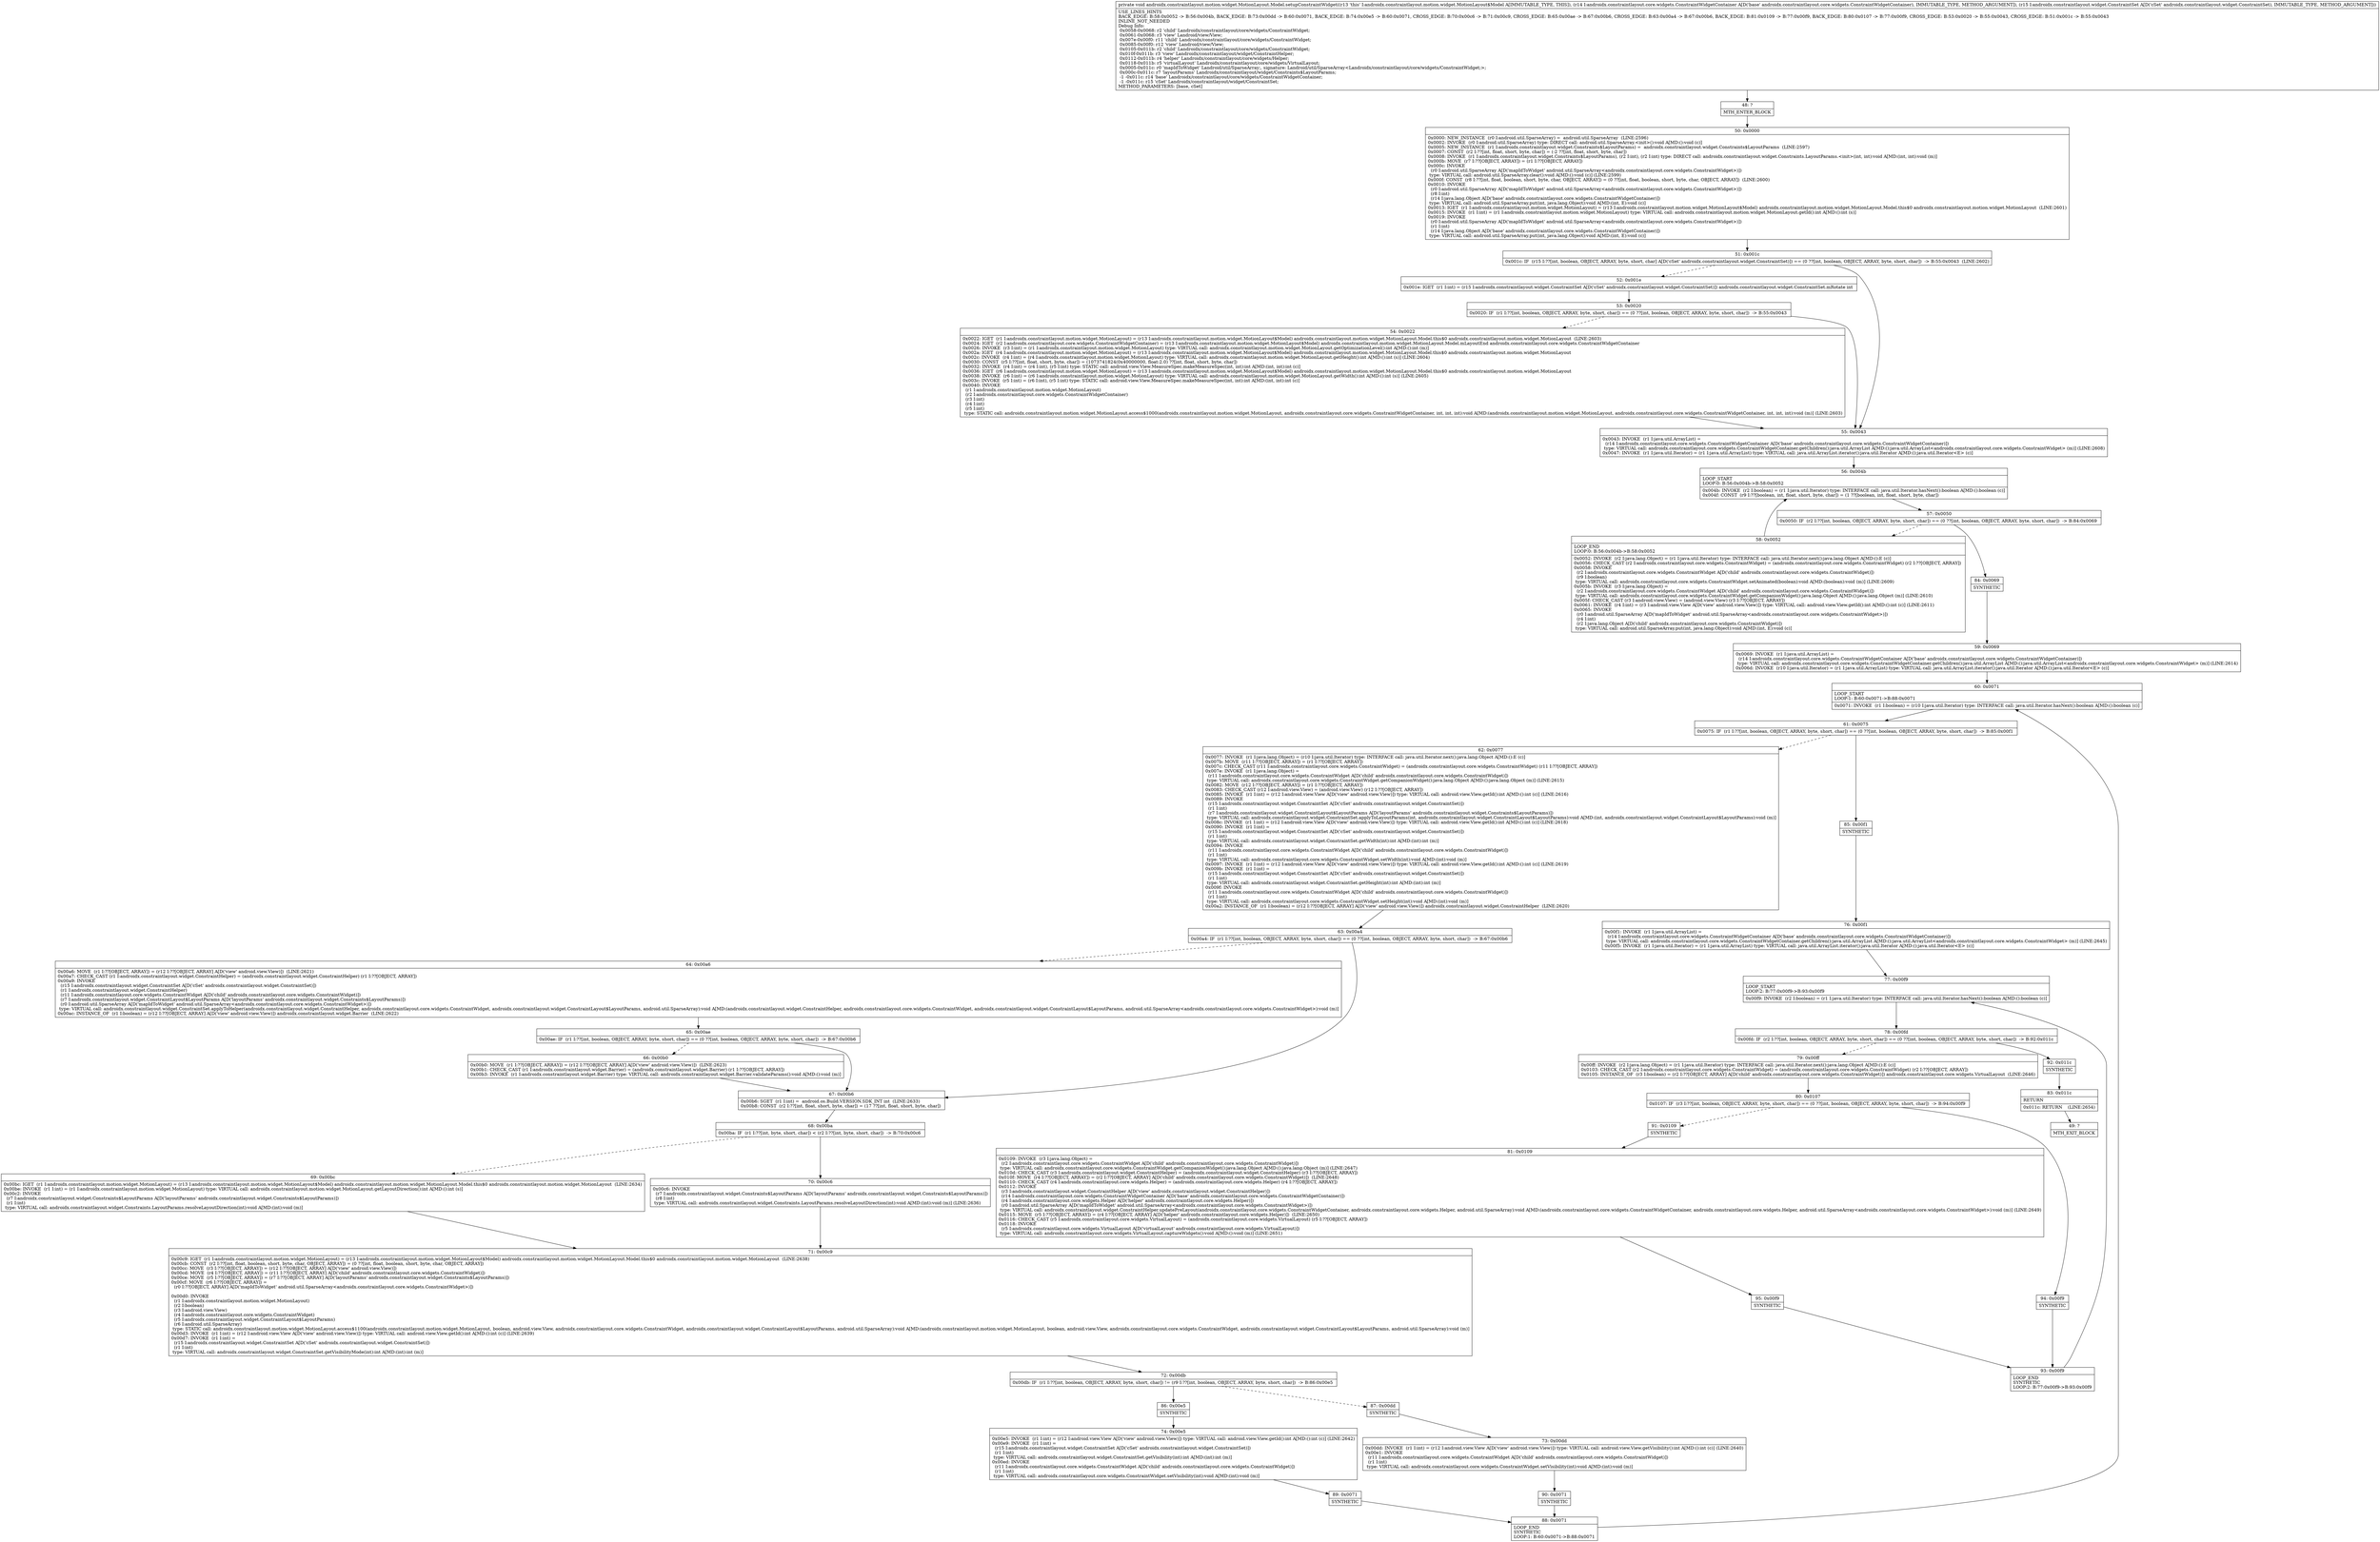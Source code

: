 digraph "CFG forandroidx.constraintlayout.motion.widget.MotionLayout.Model.setupConstraintWidget(Landroidx\/constraintlayout\/core\/widgets\/ConstraintWidgetContainer;Landroidx\/constraintlayout\/widget\/ConstraintSet;)V" {
Node_48 [shape=record,label="{48\:\ ?|MTH_ENTER_BLOCK\l}"];
Node_50 [shape=record,label="{50\:\ 0x0000|0x0000: NEW_INSTANCE  (r0 I:android.util.SparseArray) =  android.util.SparseArray  (LINE:2596)\l0x0002: INVOKE  (r0 I:android.util.SparseArray) type: DIRECT call: android.util.SparseArray.\<init\>():void A[MD:():void (c)]\l0x0005: NEW_INSTANCE  (r1 I:androidx.constraintlayout.widget.Constraints$LayoutParams) =  androidx.constraintlayout.widget.Constraints$LayoutParams  (LINE:2597)\l0x0007: CONST  (r2 I:??[int, float, short, byte, char]) = (\-2 ??[int, float, short, byte, char]) \l0x0008: INVOKE  (r1 I:androidx.constraintlayout.widget.Constraints$LayoutParams), (r2 I:int), (r2 I:int) type: DIRECT call: androidx.constraintlayout.widget.Constraints.LayoutParams.\<init\>(int, int):void A[MD:(int, int):void (m)]\l0x000b: MOVE  (r7 I:??[OBJECT, ARRAY]) = (r1 I:??[OBJECT, ARRAY]) \l0x000c: INVOKE  \l  (r0 I:android.util.SparseArray A[D('mapIdToWidget' android.util.SparseArray\<androidx.constraintlayout.core.widgets.ConstraintWidget\>)])\l type: VIRTUAL call: android.util.SparseArray.clear():void A[MD:():void (c)] (LINE:2599)\l0x000f: CONST  (r8 I:??[int, float, boolean, short, byte, char, OBJECT, ARRAY]) = (0 ??[int, float, boolean, short, byte, char, OBJECT, ARRAY])  (LINE:2600)\l0x0010: INVOKE  \l  (r0 I:android.util.SparseArray A[D('mapIdToWidget' android.util.SparseArray\<androidx.constraintlayout.core.widgets.ConstraintWidget\>)])\l  (r8 I:int)\l  (r14 I:java.lang.Object A[D('base' androidx.constraintlayout.core.widgets.ConstraintWidgetContainer)])\l type: VIRTUAL call: android.util.SparseArray.put(int, java.lang.Object):void A[MD:(int, E):void (c)]\l0x0013: IGET  (r1 I:androidx.constraintlayout.motion.widget.MotionLayout) = (r13 I:androidx.constraintlayout.motion.widget.MotionLayout$Model) androidx.constraintlayout.motion.widget.MotionLayout.Model.this$0 androidx.constraintlayout.motion.widget.MotionLayout  (LINE:2601)\l0x0015: INVOKE  (r1 I:int) = (r1 I:androidx.constraintlayout.motion.widget.MotionLayout) type: VIRTUAL call: androidx.constraintlayout.motion.widget.MotionLayout.getId():int A[MD:():int (s)]\l0x0019: INVOKE  \l  (r0 I:android.util.SparseArray A[D('mapIdToWidget' android.util.SparseArray\<androidx.constraintlayout.core.widgets.ConstraintWidget\>)])\l  (r1 I:int)\l  (r14 I:java.lang.Object A[D('base' androidx.constraintlayout.core.widgets.ConstraintWidgetContainer)])\l type: VIRTUAL call: android.util.SparseArray.put(int, java.lang.Object):void A[MD:(int, E):void (c)]\l}"];
Node_51 [shape=record,label="{51\:\ 0x001c|0x001c: IF  (r15 I:??[int, boolean, OBJECT, ARRAY, byte, short, char] A[D('cSet' androidx.constraintlayout.widget.ConstraintSet)]) == (0 ??[int, boolean, OBJECT, ARRAY, byte, short, char])  \-\> B:55:0x0043  (LINE:2602)\l}"];
Node_52 [shape=record,label="{52\:\ 0x001e|0x001e: IGET  (r1 I:int) = (r15 I:androidx.constraintlayout.widget.ConstraintSet A[D('cSet' androidx.constraintlayout.widget.ConstraintSet)]) androidx.constraintlayout.widget.ConstraintSet.mRotate int \l}"];
Node_53 [shape=record,label="{53\:\ 0x0020|0x0020: IF  (r1 I:??[int, boolean, OBJECT, ARRAY, byte, short, char]) == (0 ??[int, boolean, OBJECT, ARRAY, byte, short, char])  \-\> B:55:0x0043 \l}"];
Node_54 [shape=record,label="{54\:\ 0x0022|0x0022: IGET  (r1 I:androidx.constraintlayout.motion.widget.MotionLayout) = (r13 I:androidx.constraintlayout.motion.widget.MotionLayout$Model) androidx.constraintlayout.motion.widget.MotionLayout.Model.this$0 androidx.constraintlayout.motion.widget.MotionLayout  (LINE:2603)\l0x0024: IGET  (r2 I:androidx.constraintlayout.core.widgets.ConstraintWidgetContainer) = (r13 I:androidx.constraintlayout.motion.widget.MotionLayout$Model) androidx.constraintlayout.motion.widget.MotionLayout.Model.mLayoutEnd androidx.constraintlayout.core.widgets.ConstraintWidgetContainer \l0x0026: INVOKE  (r3 I:int) = (r1 I:androidx.constraintlayout.motion.widget.MotionLayout) type: VIRTUAL call: androidx.constraintlayout.motion.widget.MotionLayout.getOptimizationLevel():int A[MD:():int (m)]\l0x002a: IGET  (r4 I:androidx.constraintlayout.motion.widget.MotionLayout) = (r13 I:androidx.constraintlayout.motion.widget.MotionLayout$Model) androidx.constraintlayout.motion.widget.MotionLayout.Model.this$0 androidx.constraintlayout.motion.widget.MotionLayout \l0x002c: INVOKE  (r4 I:int) = (r4 I:androidx.constraintlayout.motion.widget.MotionLayout) type: VIRTUAL call: androidx.constraintlayout.motion.widget.MotionLayout.getHeight():int A[MD:():int (s)] (LINE:2604)\l0x0030: CONST  (r5 I:??[int, float, short, byte, char]) = (1073741824(0x40000000, float:2.0) ??[int, float, short, byte, char]) \l0x0032: INVOKE  (r4 I:int) = (r4 I:int), (r5 I:int) type: STATIC call: android.view.View.MeasureSpec.makeMeasureSpec(int, int):int A[MD:(int, int):int (c)]\l0x0036: IGET  (r6 I:androidx.constraintlayout.motion.widget.MotionLayout) = (r13 I:androidx.constraintlayout.motion.widget.MotionLayout$Model) androidx.constraintlayout.motion.widget.MotionLayout.Model.this$0 androidx.constraintlayout.motion.widget.MotionLayout \l0x0038: INVOKE  (r6 I:int) = (r6 I:androidx.constraintlayout.motion.widget.MotionLayout) type: VIRTUAL call: androidx.constraintlayout.motion.widget.MotionLayout.getWidth():int A[MD:():int (s)] (LINE:2605)\l0x003c: INVOKE  (r5 I:int) = (r6 I:int), (r5 I:int) type: STATIC call: android.view.View.MeasureSpec.makeMeasureSpec(int, int):int A[MD:(int, int):int (c)]\l0x0040: INVOKE  \l  (r1 I:androidx.constraintlayout.motion.widget.MotionLayout)\l  (r2 I:androidx.constraintlayout.core.widgets.ConstraintWidgetContainer)\l  (r3 I:int)\l  (r4 I:int)\l  (r5 I:int)\l type: STATIC call: androidx.constraintlayout.motion.widget.MotionLayout.access$1000(androidx.constraintlayout.motion.widget.MotionLayout, androidx.constraintlayout.core.widgets.ConstraintWidgetContainer, int, int, int):void A[MD:(androidx.constraintlayout.motion.widget.MotionLayout, androidx.constraintlayout.core.widgets.ConstraintWidgetContainer, int, int, int):void (m)] (LINE:2603)\l}"];
Node_55 [shape=record,label="{55\:\ 0x0043|0x0043: INVOKE  (r1 I:java.util.ArrayList) = \l  (r14 I:androidx.constraintlayout.core.widgets.ConstraintWidgetContainer A[D('base' androidx.constraintlayout.core.widgets.ConstraintWidgetContainer)])\l type: VIRTUAL call: androidx.constraintlayout.core.widgets.ConstraintWidgetContainer.getChildren():java.util.ArrayList A[MD:():java.util.ArrayList\<androidx.constraintlayout.core.widgets.ConstraintWidget\> (m)] (LINE:2608)\l0x0047: INVOKE  (r1 I:java.util.Iterator) = (r1 I:java.util.ArrayList) type: VIRTUAL call: java.util.ArrayList.iterator():java.util.Iterator A[MD:():java.util.Iterator\<E\> (c)]\l}"];
Node_56 [shape=record,label="{56\:\ 0x004b|LOOP_START\lLOOP:0: B:56:0x004b\-\>B:58:0x0052\l|0x004b: INVOKE  (r2 I:boolean) = (r1 I:java.util.Iterator) type: INTERFACE call: java.util.Iterator.hasNext():boolean A[MD:():boolean (c)]\l0x004f: CONST  (r9 I:??[boolean, int, float, short, byte, char]) = (1 ??[boolean, int, float, short, byte, char]) \l}"];
Node_57 [shape=record,label="{57\:\ 0x0050|0x0050: IF  (r2 I:??[int, boolean, OBJECT, ARRAY, byte, short, char]) == (0 ??[int, boolean, OBJECT, ARRAY, byte, short, char])  \-\> B:84:0x0069 \l}"];
Node_58 [shape=record,label="{58\:\ 0x0052|LOOP_END\lLOOP:0: B:56:0x004b\-\>B:58:0x0052\l|0x0052: INVOKE  (r2 I:java.lang.Object) = (r1 I:java.util.Iterator) type: INTERFACE call: java.util.Iterator.next():java.lang.Object A[MD:():E (c)]\l0x0056: CHECK_CAST (r2 I:androidx.constraintlayout.core.widgets.ConstraintWidget) = (androidx.constraintlayout.core.widgets.ConstraintWidget) (r2 I:??[OBJECT, ARRAY]) \l0x0058: INVOKE  \l  (r2 I:androidx.constraintlayout.core.widgets.ConstraintWidget A[D('child' androidx.constraintlayout.core.widgets.ConstraintWidget)])\l  (r9 I:boolean)\l type: VIRTUAL call: androidx.constraintlayout.core.widgets.ConstraintWidget.setAnimated(boolean):void A[MD:(boolean):void (m)] (LINE:2609)\l0x005b: INVOKE  (r3 I:java.lang.Object) = \l  (r2 I:androidx.constraintlayout.core.widgets.ConstraintWidget A[D('child' androidx.constraintlayout.core.widgets.ConstraintWidget)])\l type: VIRTUAL call: androidx.constraintlayout.core.widgets.ConstraintWidget.getCompanionWidget():java.lang.Object A[MD:():java.lang.Object (m)] (LINE:2610)\l0x005f: CHECK_CAST (r3 I:android.view.View) = (android.view.View) (r3 I:??[OBJECT, ARRAY]) \l0x0061: INVOKE  (r4 I:int) = (r3 I:android.view.View A[D('view' android.view.View)]) type: VIRTUAL call: android.view.View.getId():int A[MD:():int (c)] (LINE:2611)\l0x0065: INVOKE  \l  (r0 I:android.util.SparseArray A[D('mapIdToWidget' android.util.SparseArray\<androidx.constraintlayout.core.widgets.ConstraintWidget\>)])\l  (r4 I:int)\l  (r2 I:java.lang.Object A[D('child' androidx.constraintlayout.core.widgets.ConstraintWidget)])\l type: VIRTUAL call: android.util.SparseArray.put(int, java.lang.Object):void A[MD:(int, E):void (c)]\l}"];
Node_84 [shape=record,label="{84\:\ 0x0069|SYNTHETIC\l}"];
Node_59 [shape=record,label="{59\:\ 0x0069|0x0069: INVOKE  (r1 I:java.util.ArrayList) = \l  (r14 I:androidx.constraintlayout.core.widgets.ConstraintWidgetContainer A[D('base' androidx.constraintlayout.core.widgets.ConstraintWidgetContainer)])\l type: VIRTUAL call: androidx.constraintlayout.core.widgets.ConstraintWidgetContainer.getChildren():java.util.ArrayList A[MD:():java.util.ArrayList\<androidx.constraintlayout.core.widgets.ConstraintWidget\> (m)] (LINE:2614)\l0x006d: INVOKE  (r10 I:java.util.Iterator) = (r1 I:java.util.ArrayList) type: VIRTUAL call: java.util.ArrayList.iterator():java.util.Iterator A[MD:():java.util.Iterator\<E\> (c)]\l}"];
Node_60 [shape=record,label="{60\:\ 0x0071|LOOP_START\lLOOP:1: B:60:0x0071\-\>B:88:0x0071\l|0x0071: INVOKE  (r1 I:boolean) = (r10 I:java.util.Iterator) type: INTERFACE call: java.util.Iterator.hasNext():boolean A[MD:():boolean (c)]\l}"];
Node_61 [shape=record,label="{61\:\ 0x0075|0x0075: IF  (r1 I:??[int, boolean, OBJECT, ARRAY, byte, short, char]) == (0 ??[int, boolean, OBJECT, ARRAY, byte, short, char])  \-\> B:85:0x00f1 \l}"];
Node_62 [shape=record,label="{62\:\ 0x0077|0x0077: INVOKE  (r1 I:java.lang.Object) = (r10 I:java.util.Iterator) type: INTERFACE call: java.util.Iterator.next():java.lang.Object A[MD:():E (c)]\l0x007b: MOVE  (r11 I:??[OBJECT, ARRAY]) = (r1 I:??[OBJECT, ARRAY]) \l0x007c: CHECK_CAST (r11 I:androidx.constraintlayout.core.widgets.ConstraintWidget) = (androidx.constraintlayout.core.widgets.ConstraintWidget) (r11 I:??[OBJECT, ARRAY]) \l0x007e: INVOKE  (r1 I:java.lang.Object) = \l  (r11 I:androidx.constraintlayout.core.widgets.ConstraintWidget A[D('child' androidx.constraintlayout.core.widgets.ConstraintWidget)])\l type: VIRTUAL call: androidx.constraintlayout.core.widgets.ConstraintWidget.getCompanionWidget():java.lang.Object A[MD:():java.lang.Object (m)] (LINE:2615)\l0x0082: MOVE  (r12 I:??[OBJECT, ARRAY]) = (r1 I:??[OBJECT, ARRAY]) \l0x0083: CHECK_CAST (r12 I:android.view.View) = (android.view.View) (r12 I:??[OBJECT, ARRAY]) \l0x0085: INVOKE  (r1 I:int) = (r12 I:android.view.View A[D('view' android.view.View)]) type: VIRTUAL call: android.view.View.getId():int A[MD:():int (c)] (LINE:2616)\l0x0089: INVOKE  \l  (r15 I:androidx.constraintlayout.widget.ConstraintSet A[D('cSet' androidx.constraintlayout.widget.ConstraintSet)])\l  (r1 I:int)\l  (r7 I:androidx.constraintlayout.widget.ConstraintLayout$LayoutParams A[D('layoutParams' androidx.constraintlayout.widget.Constraints$LayoutParams)])\l type: VIRTUAL call: androidx.constraintlayout.widget.ConstraintSet.applyToLayoutParams(int, androidx.constraintlayout.widget.ConstraintLayout$LayoutParams):void A[MD:(int, androidx.constraintlayout.widget.ConstraintLayout$LayoutParams):void (m)]\l0x008c: INVOKE  (r1 I:int) = (r12 I:android.view.View A[D('view' android.view.View)]) type: VIRTUAL call: android.view.View.getId():int A[MD:():int (c)] (LINE:2618)\l0x0090: INVOKE  (r1 I:int) = \l  (r15 I:androidx.constraintlayout.widget.ConstraintSet A[D('cSet' androidx.constraintlayout.widget.ConstraintSet)])\l  (r1 I:int)\l type: VIRTUAL call: androidx.constraintlayout.widget.ConstraintSet.getWidth(int):int A[MD:(int):int (m)]\l0x0094: INVOKE  \l  (r11 I:androidx.constraintlayout.core.widgets.ConstraintWidget A[D('child' androidx.constraintlayout.core.widgets.ConstraintWidget)])\l  (r1 I:int)\l type: VIRTUAL call: androidx.constraintlayout.core.widgets.ConstraintWidget.setWidth(int):void A[MD:(int):void (m)]\l0x0097: INVOKE  (r1 I:int) = (r12 I:android.view.View A[D('view' android.view.View)]) type: VIRTUAL call: android.view.View.getId():int A[MD:():int (c)] (LINE:2619)\l0x009b: INVOKE  (r1 I:int) = \l  (r15 I:androidx.constraintlayout.widget.ConstraintSet A[D('cSet' androidx.constraintlayout.widget.ConstraintSet)])\l  (r1 I:int)\l type: VIRTUAL call: androidx.constraintlayout.widget.ConstraintSet.getHeight(int):int A[MD:(int):int (m)]\l0x009f: INVOKE  \l  (r11 I:androidx.constraintlayout.core.widgets.ConstraintWidget A[D('child' androidx.constraintlayout.core.widgets.ConstraintWidget)])\l  (r1 I:int)\l type: VIRTUAL call: androidx.constraintlayout.core.widgets.ConstraintWidget.setHeight(int):void A[MD:(int):void (m)]\l0x00a2: INSTANCE_OF  (r1 I:boolean) = (r12 I:??[OBJECT, ARRAY] A[D('view' android.view.View)]) androidx.constraintlayout.widget.ConstraintHelper  (LINE:2620)\l}"];
Node_63 [shape=record,label="{63\:\ 0x00a4|0x00a4: IF  (r1 I:??[int, boolean, OBJECT, ARRAY, byte, short, char]) == (0 ??[int, boolean, OBJECT, ARRAY, byte, short, char])  \-\> B:67:0x00b6 \l}"];
Node_64 [shape=record,label="{64\:\ 0x00a6|0x00a6: MOVE  (r1 I:??[OBJECT, ARRAY]) = (r12 I:??[OBJECT, ARRAY] A[D('view' android.view.View)])  (LINE:2621)\l0x00a7: CHECK_CAST (r1 I:androidx.constraintlayout.widget.ConstraintHelper) = (androidx.constraintlayout.widget.ConstraintHelper) (r1 I:??[OBJECT, ARRAY]) \l0x00a9: INVOKE  \l  (r15 I:androidx.constraintlayout.widget.ConstraintSet A[D('cSet' androidx.constraintlayout.widget.ConstraintSet)])\l  (r1 I:androidx.constraintlayout.widget.ConstraintHelper)\l  (r11 I:androidx.constraintlayout.core.widgets.ConstraintWidget A[D('child' androidx.constraintlayout.core.widgets.ConstraintWidget)])\l  (r7 I:androidx.constraintlayout.widget.ConstraintLayout$LayoutParams A[D('layoutParams' androidx.constraintlayout.widget.Constraints$LayoutParams)])\l  (r0 I:android.util.SparseArray A[D('mapIdToWidget' android.util.SparseArray\<androidx.constraintlayout.core.widgets.ConstraintWidget\>)])\l type: VIRTUAL call: androidx.constraintlayout.widget.ConstraintSet.applyToHelper(androidx.constraintlayout.widget.ConstraintHelper, androidx.constraintlayout.core.widgets.ConstraintWidget, androidx.constraintlayout.widget.ConstraintLayout$LayoutParams, android.util.SparseArray):void A[MD:(androidx.constraintlayout.widget.ConstraintHelper, androidx.constraintlayout.core.widgets.ConstraintWidget, androidx.constraintlayout.widget.ConstraintLayout$LayoutParams, android.util.SparseArray\<androidx.constraintlayout.core.widgets.ConstraintWidget\>):void (m)]\l0x00ac: INSTANCE_OF  (r1 I:boolean) = (r12 I:??[OBJECT, ARRAY] A[D('view' android.view.View)]) androidx.constraintlayout.widget.Barrier  (LINE:2622)\l}"];
Node_65 [shape=record,label="{65\:\ 0x00ae|0x00ae: IF  (r1 I:??[int, boolean, OBJECT, ARRAY, byte, short, char]) == (0 ??[int, boolean, OBJECT, ARRAY, byte, short, char])  \-\> B:67:0x00b6 \l}"];
Node_66 [shape=record,label="{66\:\ 0x00b0|0x00b0: MOVE  (r1 I:??[OBJECT, ARRAY]) = (r12 I:??[OBJECT, ARRAY] A[D('view' android.view.View)])  (LINE:2623)\l0x00b1: CHECK_CAST (r1 I:androidx.constraintlayout.widget.Barrier) = (androidx.constraintlayout.widget.Barrier) (r1 I:??[OBJECT, ARRAY]) \l0x00b3: INVOKE  (r1 I:androidx.constraintlayout.widget.Barrier) type: VIRTUAL call: androidx.constraintlayout.widget.Barrier.validateParams():void A[MD:():void (m)]\l}"];
Node_67 [shape=record,label="{67\:\ 0x00b6|0x00b6: SGET  (r1 I:int) =  android.os.Build.VERSION.SDK_INT int  (LINE:2633)\l0x00b8: CONST  (r2 I:??[int, float, short, byte, char]) = (17 ??[int, float, short, byte, char]) \l}"];
Node_68 [shape=record,label="{68\:\ 0x00ba|0x00ba: IF  (r1 I:??[int, byte, short, char]) \< (r2 I:??[int, byte, short, char])  \-\> B:70:0x00c6 \l}"];
Node_69 [shape=record,label="{69\:\ 0x00bc|0x00bc: IGET  (r1 I:androidx.constraintlayout.motion.widget.MotionLayout) = (r13 I:androidx.constraintlayout.motion.widget.MotionLayout$Model) androidx.constraintlayout.motion.widget.MotionLayout.Model.this$0 androidx.constraintlayout.motion.widget.MotionLayout  (LINE:2634)\l0x00be: INVOKE  (r1 I:int) = (r1 I:androidx.constraintlayout.motion.widget.MotionLayout) type: VIRTUAL call: androidx.constraintlayout.motion.widget.MotionLayout.getLayoutDirection():int A[MD:():int (s)]\l0x00c2: INVOKE  \l  (r7 I:androidx.constraintlayout.widget.Constraints$LayoutParams A[D('layoutParams' androidx.constraintlayout.widget.Constraints$LayoutParams)])\l  (r1 I:int)\l type: VIRTUAL call: androidx.constraintlayout.widget.Constraints.LayoutParams.resolveLayoutDirection(int):void A[MD:(int):void (m)]\l}"];
Node_71 [shape=record,label="{71\:\ 0x00c9|0x00c9: IGET  (r1 I:androidx.constraintlayout.motion.widget.MotionLayout) = (r13 I:androidx.constraintlayout.motion.widget.MotionLayout$Model) androidx.constraintlayout.motion.widget.MotionLayout.Model.this$0 androidx.constraintlayout.motion.widget.MotionLayout  (LINE:2638)\l0x00cb: CONST  (r2 I:??[int, float, boolean, short, byte, char, OBJECT, ARRAY]) = (0 ??[int, float, boolean, short, byte, char, OBJECT, ARRAY]) \l0x00cc: MOVE  (r3 I:??[OBJECT, ARRAY]) = (r12 I:??[OBJECT, ARRAY] A[D('view' android.view.View)]) \l0x00cd: MOVE  (r4 I:??[OBJECT, ARRAY]) = (r11 I:??[OBJECT, ARRAY] A[D('child' androidx.constraintlayout.core.widgets.ConstraintWidget)]) \l0x00ce: MOVE  (r5 I:??[OBJECT, ARRAY]) = (r7 I:??[OBJECT, ARRAY] A[D('layoutParams' androidx.constraintlayout.widget.Constraints$LayoutParams)]) \l0x00cf: MOVE  (r6 I:??[OBJECT, ARRAY]) = \l  (r0 I:??[OBJECT, ARRAY] A[D('mapIdToWidget' android.util.SparseArray\<androidx.constraintlayout.core.widgets.ConstraintWidget\>)])\l \l0x00d0: INVOKE  \l  (r1 I:androidx.constraintlayout.motion.widget.MotionLayout)\l  (r2 I:boolean)\l  (r3 I:android.view.View)\l  (r4 I:androidx.constraintlayout.core.widgets.ConstraintWidget)\l  (r5 I:androidx.constraintlayout.widget.ConstraintLayout$LayoutParams)\l  (r6 I:android.util.SparseArray)\l type: STATIC call: androidx.constraintlayout.motion.widget.MotionLayout.access$1100(androidx.constraintlayout.motion.widget.MotionLayout, boolean, android.view.View, androidx.constraintlayout.core.widgets.ConstraintWidget, androidx.constraintlayout.widget.ConstraintLayout$LayoutParams, android.util.SparseArray):void A[MD:(androidx.constraintlayout.motion.widget.MotionLayout, boolean, android.view.View, androidx.constraintlayout.core.widgets.ConstraintWidget, androidx.constraintlayout.widget.ConstraintLayout$LayoutParams, android.util.SparseArray):void (m)]\l0x00d3: INVOKE  (r1 I:int) = (r12 I:android.view.View A[D('view' android.view.View)]) type: VIRTUAL call: android.view.View.getId():int A[MD:():int (c)] (LINE:2639)\l0x00d7: INVOKE  (r1 I:int) = \l  (r15 I:androidx.constraintlayout.widget.ConstraintSet A[D('cSet' androidx.constraintlayout.widget.ConstraintSet)])\l  (r1 I:int)\l type: VIRTUAL call: androidx.constraintlayout.widget.ConstraintSet.getVisibilityMode(int):int A[MD:(int):int (m)]\l}"];
Node_72 [shape=record,label="{72\:\ 0x00db|0x00db: IF  (r1 I:??[int, boolean, OBJECT, ARRAY, byte, short, char]) != (r9 I:??[int, boolean, OBJECT, ARRAY, byte, short, char])  \-\> B:86:0x00e5 \l}"];
Node_86 [shape=record,label="{86\:\ 0x00e5|SYNTHETIC\l}"];
Node_74 [shape=record,label="{74\:\ 0x00e5|0x00e5: INVOKE  (r1 I:int) = (r12 I:android.view.View A[D('view' android.view.View)]) type: VIRTUAL call: android.view.View.getId():int A[MD:():int (c)] (LINE:2642)\l0x00e9: INVOKE  (r1 I:int) = \l  (r15 I:androidx.constraintlayout.widget.ConstraintSet A[D('cSet' androidx.constraintlayout.widget.ConstraintSet)])\l  (r1 I:int)\l type: VIRTUAL call: androidx.constraintlayout.widget.ConstraintSet.getVisibility(int):int A[MD:(int):int (m)]\l0x00ed: INVOKE  \l  (r11 I:androidx.constraintlayout.core.widgets.ConstraintWidget A[D('child' androidx.constraintlayout.core.widgets.ConstraintWidget)])\l  (r1 I:int)\l type: VIRTUAL call: androidx.constraintlayout.core.widgets.ConstraintWidget.setVisibility(int):void A[MD:(int):void (m)]\l}"];
Node_89 [shape=record,label="{89\:\ 0x0071|SYNTHETIC\l}"];
Node_88 [shape=record,label="{88\:\ 0x0071|LOOP_END\lSYNTHETIC\lLOOP:1: B:60:0x0071\-\>B:88:0x0071\l}"];
Node_87 [shape=record,label="{87\:\ 0x00dd|SYNTHETIC\l}"];
Node_73 [shape=record,label="{73\:\ 0x00dd|0x00dd: INVOKE  (r1 I:int) = (r12 I:android.view.View A[D('view' android.view.View)]) type: VIRTUAL call: android.view.View.getVisibility():int A[MD:():int (c)] (LINE:2640)\l0x00e1: INVOKE  \l  (r11 I:androidx.constraintlayout.core.widgets.ConstraintWidget A[D('child' androidx.constraintlayout.core.widgets.ConstraintWidget)])\l  (r1 I:int)\l type: VIRTUAL call: androidx.constraintlayout.core.widgets.ConstraintWidget.setVisibility(int):void A[MD:(int):void (m)]\l}"];
Node_90 [shape=record,label="{90\:\ 0x0071|SYNTHETIC\l}"];
Node_70 [shape=record,label="{70\:\ 0x00c6|0x00c6: INVOKE  \l  (r7 I:androidx.constraintlayout.widget.Constraints$LayoutParams A[D('layoutParams' androidx.constraintlayout.widget.Constraints$LayoutParams)])\l  (r8 I:int)\l type: VIRTUAL call: androidx.constraintlayout.widget.Constraints.LayoutParams.resolveLayoutDirection(int):void A[MD:(int):void (m)] (LINE:2636)\l}"];
Node_85 [shape=record,label="{85\:\ 0x00f1|SYNTHETIC\l}"];
Node_76 [shape=record,label="{76\:\ 0x00f1|0x00f1: INVOKE  (r1 I:java.util.ArrayList) = \l  (r14 I:androidx.constraintlayout.core.widgets.ConstraintWidgetContainer A[D('base' androidx.constraintlayout.core.widgets.ConstraintWidgetContainer)])\l type: VIRTUAL call: androidx.constraintlayout.core.widgets.ConstraintWidgetContainer.getChildren():java.util.ArrayList A[MD:():java.util.ArrayList\<androidx.constraintlayout.core.widgets.ConstraintWidget\> (m)] (LINE:2645)\l0x00f5: INVOKE  (r1 I:java.util.Iterator) = (r1 I:java.util.ArrayList) type: VIRTUAL call: java.util.ArrayList.iterator():java.util.Iterator A[MD:():java.util.Iterator\<E\> (c)]\l}"];
Node_77 [shape=record,label="{77\:\ 0x00f9|LOOP_START\lLOOP:2: B:77:0x00f9\-\>B:93:0x00f9\l|0x00f9: INVOKE  (r2 I:boolean) = (r1 I:java.util.Iterator) type: INTERFACE call: java.util.Iterator.hasNext():boolean A[MD:():boolean (c)]\l}"];
Node_78 [shape=record,label="{78\:\ 0x00fd|0x00fd: IF  (r2 I:??[int, boolean, OBJECT, ARRAY, byte, short, char]) == (0 ??[int, boolean, OBJECT, ARRAY, byte, short, char])  \-\> B:92:0x011c \l}"];
Node_79 [shape=record,label="{79\:\ 0x00ff|0x00ff: INVOKE  (r2 I:java.lang.Object) = (r1 I:java.util.Iterator) type: INTERFACE call: java.util.Iterator.next():java.lang.Object A[MD:():E (c)]\l0x0103: CHECK_CAST (r2 I:androidx.constraintlayout.core.widgets.ConstraintWidget) = (androidx.constraintlayout.core.widgets.ConstraintWidget) (r2 I:??[OBJECT, ARRAY]) \l0x0105: INSTANCE_OF  (r3 I:boolean) = (r2 I:??[OBJECT, ARRAY] A[D('child' androidx.constraintlayout.core.widgets.ConstraintWidget)]) androidx.constraintlayout.core.widgets.VirtualLayout  (LINE:2646)\l}"];
Node_80 [shape=record,label="{80\:\ 0x0107|0x0107: IF  (r3 I:??[int, boolean, OBJECT, ARRAY, byte, short, char]) == (0 ??[int, boolean, OBJECT, ARRAY, byte, short, char])  \-\> B:94:0x00f9 \l}"];
Node_91 [shape=record,label="{91\:\ 0x0109|SYNTHETIC\l}"];
Node_81 [shape=record,label="{81\:\ 0x0109|0x0109: INVOKE  (r3 I:java.lang.Object) = \l  (r2 I:androidx.constraintlayout.core.widgets.ConstraintWidget A[D('child' androidx.constraintlayout.core.widgets.ConstraintWidget)])\l type: VIRTUAL call: androidx.constraintlayout.core.widgets.ConstraintWidget.getCompanionWidget():java.lang.Object A[MD:():java.lang.Object (m)] (LINE:2647)\l0x010d: CHECK_CAST (r3 I:androidx.constraintlayout.widget.ConstraintHelper) = (androidx.constraintlayout.widget.ConstraintHelper) (r3 I:??[OBJECT, ARRAY]) \l0x010f: MOVE  (r4 I:??[OBJECT, ARRAY]) = (r2 I:??[OBJECT, ARRAY] A[D('child' androidx.constraintlayout.core.widgets.ConstraintWidget)])  (LINE:2648)\l0x0110: CHECK_CAST (r4 I:androidx.constraintlayout.core.widgets.Helper) = (androidx.constraintlayout.core.widgets.Helper) (r4 I:??[OBJECT, ARRAY]) \l0x0112: INVOKE  \l  (r3 I:androidx.constraintlayout.widget.ConstraintHelper A[D('view' androidx.constraintlayout.widget.ConstraintHelper)])\l  (r14 I:androidx.constraintlayout.core.widgets.ConstraintWidgetContainer A[D('base' androidx.constraintlayout.core.widgets.ConstraintWidgetContainer)])\l  (r4 I:androidx.constraintlayout.core.widgets.Helper A[D('helper' androidx.constraintlayout.core.widgets.Helper)])\l  (r0 I:android.util.SparseArray A[D('mapIdToWidget' android.util.SparseArray\<androidx.constraintlayout.core.widgets.ConstraintWidget\>)])\l type: VIRTUAL call: androidx.constraintlayout.widget.ConstraintHelper.updatePreLayout(androidx.constraintlayout.core.widgets.ConstraintWidgetContainer, androidx.constraintlayout.core.widgets.Helper, android.util.SparseArray):void A[MD:(androidx.constraintlayout.core.widgets.ConstraintWidgetContainer, androidx.constraintlayout.core.widgets.Helper, android.util.SparseArray\<androidx.constraintlayout.core.widgets.ConstraintWidget\>):void (m)] (LINE:2649)\l0x0115: MOVE  (r5 I:??[OBJECT, ARRAY]) = (r4 I:??[OBJECT, ARRAY] A[D('helper' androidx.constraintlayout.core.widgets.Helper)])  (LINE:2650)\l0x0116: CHECK_CAST (r5 I:androidx.constraintlayout.core.widgets.VirtualLayout) = (androidx.constraintlayout.core.widgets.VirtualLayout) (r5 I:??[OBJECT, ARRAY]) \l0x0118: INVOKE  \l  (r5 I:androidx.constraintlayout.core.widgets.VirtualLayout A[D('virtualLayout' androidx.constraintlayout.core.widgets.VirtualLayout)])\l type: VIRTUAL call: androidx.constraintlayout.core.widgets.VirtualLayout.captureWidgets():void A[MD:():void (m)] (LINE:2651)\l}"];
Node_95 [shape=record,label="{95\:\ 0x00f9|SYNTHETIC\l}"];
Node_93 [shape=record,label="{93\:\ 0x00f9|LOOP_END\lSYNTHETIC\lLOOP:2: B:77:0x00f9\-\>B:93:0x00f9\l}"];
Node_94 [shape=record,label="{94\:\ 0x00f9|SYNTHETIC\l}"];
Node_92 [shape=record,label="{92\:\ 0x011c|SYNTHETIC\l}"];
Node_83 [shape=record,label="{83\:\ 0x011c|RETURN\l|0x011c: RETURN    (LINE:2654)\l}"];
Node_49 [shape=record,label="{49\:\ ?|MTH_EXIT_BLOCK\l}"];
MethodNode[shape=record,label="{private void androidx.constraintlayout.motion.widget.MotionLayout.Model.setupConstraintWidget((r13 'this' I:androidx.constraintlayout.motion.widget.MotionLayout$Model A[IMMUTABLE_TYPE, THIS]), (r14 I:androidx.constraintlayout.core.widgets.ConstraintWidgetContainer A[D('base' androidx.constraintlayout.core.widgets.ConstraintWidgetContainer), IMMUTABLE_TYPE, METHOD_ARGUMENT]), (r15 I:androidx.constraintlayout.widget.ConstraintSet A[D('cSet' androidx.constraintlayout.widget.ConstraintSet), IMMUTABLE_TYPE, METHOD_ARGUMENT]))  | USE_LINES_HINTS\lBACK_EDGE: B:58:0x0052 \-\> B:56:0x004b, BACK_EDGE: B:73:0x00dd \-\> B:60:0x0071, BACK_EDGE: B:74:0x00e5 \-\> B:60:0x0071, CROSS_EDGE: B:70:0x00c6 \-\> B:71:0x00c9, CROSS_EDGE: B:65:0x00ae \-\> B:67:0x00b6, CROSS_EDGE: B:63:0x00a4 \-\> B:67:0x00b6, BACK_EDGE: B:81:0x0109 \-\> B:77:0x00f9, BACK_EDGE: B:80:0x0107 \-\> B:77:0x00f9, CROSS_EDGE: B:53:0x0020 \-\> B:55:0x0043, CROSS_EDGE: B:51:0x001c \-\> B:55:0x0043\lINLINE_NOT_NEEDED\lDebug Info:\l  0x0058\-0x0068: r2 'child' Landroidx\/constraintlayout\/core\/widgets\/ConstraintWidget;\l  0x0061\-0x0068: r3 'view' Landroid\/view\/View;\l  0x007e\-0x00f0: r11 'child' Landroidx\/constraintlayout\/core\/widgets\/ConstraintWidget;\l  0x0085\-0x00f0: r12 'view' Landroid\/view\/View;\l  0x0105\-0x011b: r2 'child' Landroidx\/constraintlayout\/core\/widgets\/ConstraintWidget;\l  0x010f\-0x011b: r3 'view' Landroidx\/constraintlayout\/widget\/ConstraintHelper;\l  0x0112\-0x011b: r4 'helper' Landroidx\/constraintlayout\/core\/widgets\/Helper;\l  0x0118\-0x011b: r5 'virtualLayout' Landroidx\/constraintlayout\/core\/widgets\/VirtualLayout;\l  0x0005\-0x011c: r0 'mapIdToWidget' Landroid\/util\/SparseArray;, signature: Landroid\/util\/SparseArray\<Landroidx\/constraintlayout\/core\/widgets\/ConstraintWidget;\>;\l  0x000c\-0x011c: r7 'layoutParams' Landroidx\/constraintlayout\/widget\/Constraints$LayoutParams;\l  \-1 \-0x011c: r14 'base' Landroidx\/constraintlayout\/core\/widgets\/ConstraintWidgetContainer;\l  \-1 \-0x011c: r15 'cSet' Landroidx\/constraintlayout\/widget\/ConstraintSet;\lMETHOD_PARAMETERS: [base, cSet]\l}"];
MethodNode -> Node_48;Node_48 -> Node_50;
Node_50 -> Node_51;
Node_51 -> Node_52[style=dashed];
Node_51 -> Node_55;
Node_52 -> Node_53;
Node_53 -> Node_54[style=dashed];
Node_53 -> Node_55;
Node_54 -> Node_55;
Node_55 -> Node_56;
Node_56 -> Node_57;
Node_57 -> Node_58[style=dashed];
Node_57 -> Node_84;
Node_58 -> Node_56;
Node_84 -> Node_59;
Node_59 -> Node_60;
Node_60 -> Node_61;
Node_61 -> Node_62[style=dashed];
Node_61 -> Node_85;
Node_62 -> Node_63;
Node_63 -> Node_64[style=dashed];
Node_63 -> Node_67;
Node_64 -> Node_65;
Node_65 -> Node_66[style=dashed];
Node_65 -> Node_67;
Node_66 -> Node_67;
Node_67 -> Node_68;
Node_68 -> Node_69[style=dashed];
Node_68 -> Node_70;
Node_69 -> Node_71;
Node_71 -> Node_72;
Node_72 -> Node_86;
Node_72 -> Node_87[style=dashed];
Node_86 -> Node_74;
Node_74 -> Node_89;
Node_89 -> Node_88;
Node_88 -> Node_60;
Node_87 -> Node_73;
Node_73 -> Node_90;
Node_90 -> Node_88;
Node_70 -> Node_71;
Node_85 -> Node_76;
Node_76 -> Node_77;
Node_77 -> Node_78;
Node_78 -> Node_79[style=dashed];
Node_78 -> Node_92;
Node_79 -> Node_80;
Node_80 -> Node_91[style=dashed];
Node_80 -> Node_94;
Node_91 -> Node_81;
Node_81 -> Node_95;
Node_95 -> Node_93;
Node_93 -> Node_77;
Node_94 -> Node_93;
Node_92 -> Node_83;
Node_83 -> Node_49;
}

